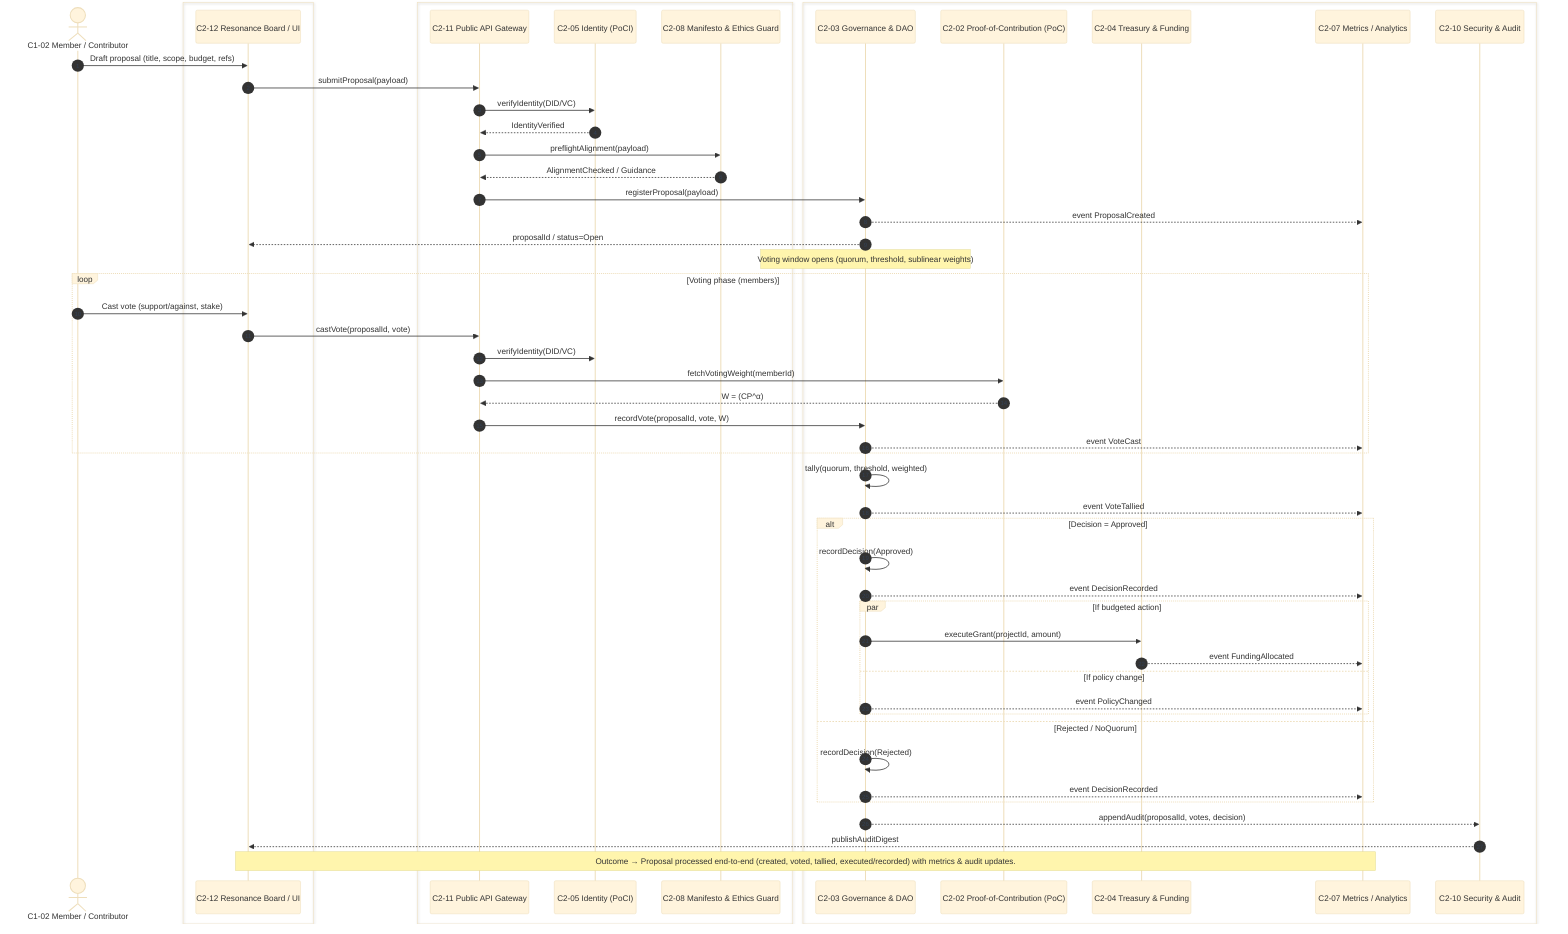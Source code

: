 %%{init: {'theme':'base','themeVariables':{ 'sequenceNumberColor':'#334155'}}}%%
sequenceDiagram
autonumber

actor M as C1-02 Member / Contributor

box #8b5cf6 UI (🟪)
  participant UI as C2-12 Resonance Board / UI
end

box #fde68a Control / API (🟨)
  participant API as C2-11 Public API Gateway
  participant ID as C2-05 Identity (PoCI)
  participant ETH as C2-08 Manifesto & Ethics Guard
end

box #ff8b00 Governance / Compute (🟧)
  participant GOV as C2-03 Governance & DAO
  participant POC as C2-02 Proof-of-Contribution (PoC)
  participant TRE as C2-04 Treasury & Funding
  participant MET as C2-07 Metrics / Analytics
  participant SEC as C2-10 Security & Audit
end

M ->> UI: Draft proposal (title, scope, budget, refs)
UI ->> API: submitProposal(payload)

API ->> ID: verifyIdentity(DID/VC)
ID -->> API: IdentityVerified

API ->> ETH: preflightAlignment(payload)
ETH -->> API: AlignmentChecked / Guidance

API ->> GOV: registerProposal(payload)
GOV -->> MET: event ProposalCreated
GOV -->> UI: proposalId / status=Open

note over GOV: Voting window opens (quorum, threshold, sublinear weights)

loop Voting phase (members)
  M ->> UI: Cast vote (support/against, stake)
  UI ->> API: castVote(proposalId, vote)
  API ->> ID: verifyIdentity(DID/VC)
  API ->> POC: fetchVotingWeight(memberId)
  POC -->> API: W = (CP^α)
  API ->> GOV: recordVote(proposalId, vote, W)
  GOV -->> MET: event VoteCast
end

GOV ->> GOV: tally(quorum, threshold, weighted)
GOV -->> MET: event VoteTallied

alt Decision = Approved
  GOV ->> GOV: recordDecision(Approved)
  GOV -->> MET: event DecisionRecorded
  par If budgeted action
    GOV ->> TRE: executeGrant(projectId, amount)
    TRE -->> MET: event FundingAllocated
  and If policy change
    GOV -->> MET: event PolicyChanged
  end
else Rejected / NoQuorum
  GOV ->> GOV: recordDecision(Rejected)
  GOV -->> MET: event DecisionRecorded
end

%% Audit trail & transparency
GOV -->> SEC: appendAudit(proposalId, votes, decision)
SEC -->> UI: publishAuditDigest

note over UI,MET: Outcome → Proposal processed end-to-end (created, voted, tallied, executed/recorded) with metrics & audit updates.